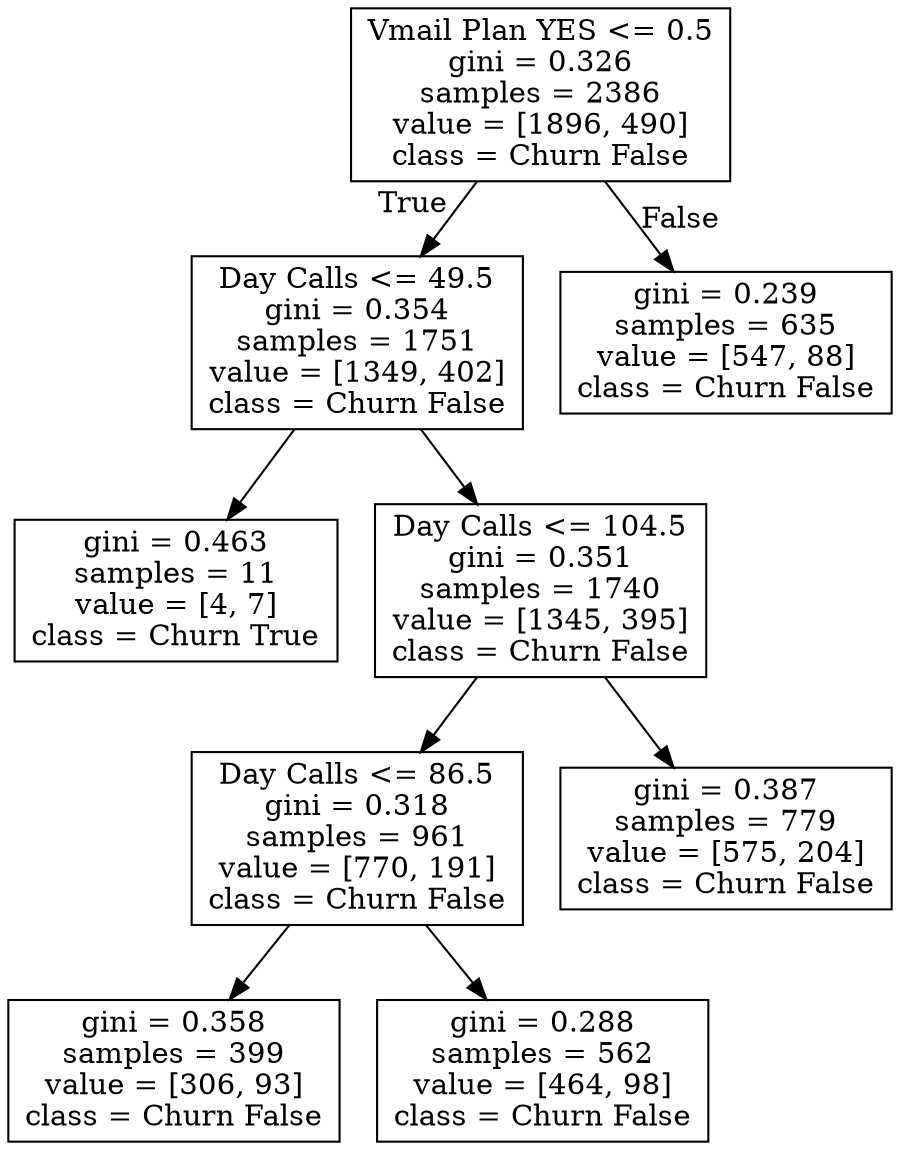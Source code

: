 digraph Tree {
node [shape=box] ;
0 [label="Vmail Plan YES <= 0.5\ngini = 0.326\nsamples = 2386\nvalue = [1896, 490]\nclass = Churn False"] ;
1 [label="Day Calls <= 49.5\ngini = 0.354\nsamples = 1751\nvalue = [1349, 402]\nclass = Churn False"] ;
0 -> 1 [labeldistance=2.5, labelangle=45, headlabel="True"] ;
3 [label="gini = 0.463\nsamples = 11\nvalue = [4, 7]\nclass = Churn True"] ;
1 -> 3 ;
4 [label="Day Calls <= 104.5\ngini = 0.351\nsamples = 1740\nvalue = [1345, 395]\nclass = Churn False"] ;
1 -> 4 ;
5 [label="Day Calls <= 86.5\ngini = 0.318\nsamples = 961\nvalue = [770, 191]\nclass = Churn False"] ;
4 -> 5 ;
7 [label="gini = 0.358\nsamples = 399\nvalue = [306, 93]\nclass = Churn False"] ;
5 -> 7 ;
8 [label="gini = 0.288\nsamples = 562\nvalue = [464, 98]\nclass = Churn False"] ;
5 -> 8 ;
6 [label="gini = 0.387\nsamples = 779\nvalue = [575, 204]\nclass = Churn False"] ;
4 -> 6 ;
2 [label="gini = 0.239\nsamples = 635\nvalue = [547, 88]\nclass = Churn False"] ;
0 -> 2 [labeldistance=2.5, labelangle=-45, headlabel="False"] ;
}
